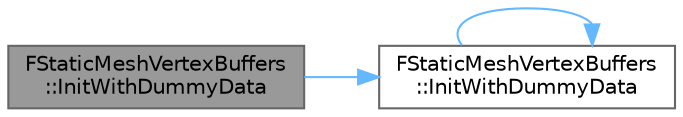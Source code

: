 digraph "FStaticMeshVertexBuffers::InitWithDummyData"
{
 // INTERACTIVE_SVG=YES
 // LATEX_PDF_SIZE
  bgcolor="transparent";
  edge [fontname=Helvetica,fontsize=10,labelfontname=Helvetica,labelfontsize=10];
  node [fontname=Helvetica,fontsize=10,shape=box,height=0.2,width=0.4];
  rankdir="LR";
  Node1 [id="Node000001",label="FStaticMeshVertexBuffers\l::InitWithDummyData",height=0.2,width=0.4,color="gray40", fillcolor="grey60", style="filled", fontcolor="black",tooltip=" "];
  Node1 -> Node2 [id="edge1_Node000001_Node000002",color="steelblue1",style="solid",tooltip=" "];
  Node2 [id="Node000002",label="FStaticMeshVertexBuffers\l::InitWithDummyData",height=0.2,width=0.4,color="grey40", fillcolor="white", style="filled",URL="$df/d3f/structFStaticMeshVertexBuffers.html#ae365fbcd30829c145273bcdf7460655c",tooltip=" "];
  Node2 -> Node2 [id="edge2_Node000002_Node000002",color="steelblue1",style="solid",tooltip=" "];
}
